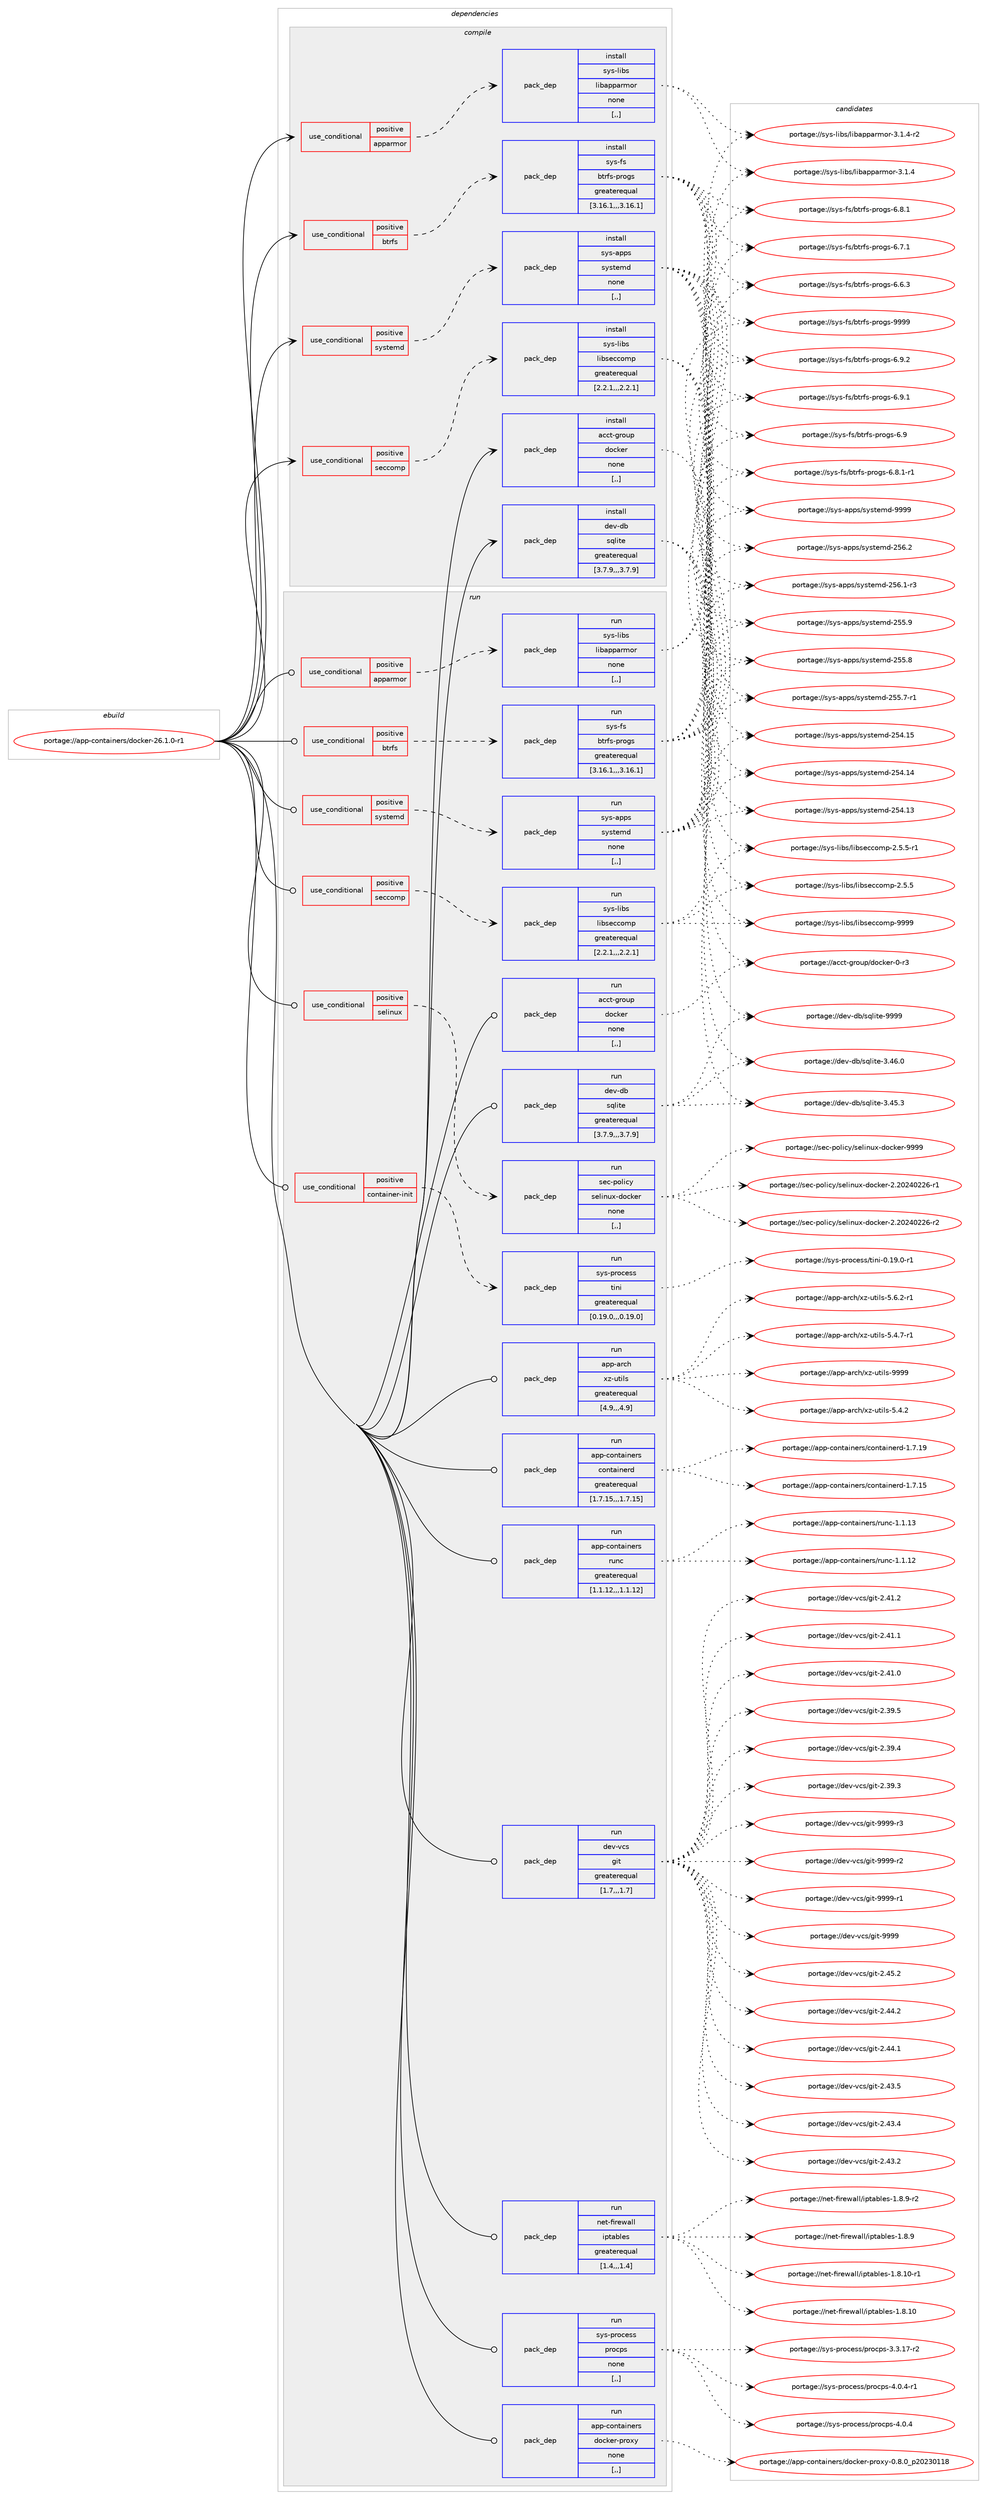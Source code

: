digraph prolog {

# *************
# Graph options
# *************

newrank=true;
concentrate=true;
compound=true;
graph [rankdir=LR,fontname=Helvetica,fontsize=10,ranksep=1.5];#, ranksep=2.5, nodesep=0.2];
edge  [arrowhead=vee];
node  [fontname=Helvetica,fontsize=10];

# **********
# The ebuild
# **********

subgraph cluster_leftcol {
color=gray;
label=<<i>ebuild</i>>;
id [label="portage://app-containers/docker-26.1.0-r1", color=red, width=4, href="../app-containers/docker-26.1.0-r1.svg"];
}

# ****************
# The dependencies
# ****************

subgraph cluster_midcol {
color=gray;
label=<<i>dependencies</i>>;
subgraph cluster_compile {
fillcolor="#eeeeee";
style=filled;
label=<<i>compile</i>>;
subgraph cond3054 {
dependency11301 [label=<<TABLE BORDER="0" CELLBORDER="1" CELLSPACING="0" CELLPADDING="4"><TR><TD ROWSPAN="3" CELLPADDING="10">use_conditional</TD></TR><TR><TD>positive</TD></TR><TR><TD>apparmor</TD></TR></TABLE>>, shape=none, color=red];
subgraph pack8187 {
dependency11302 [label=<<TABLE BORDER="0" CELLBORDER="1" CELLSPACING="0" CELLPADDING="4" WIDTH="220"><TR><TD ROWSPAN="6" CELLPADDING="30">pack_dep</TD></TR><TR><TD WIDTH="110">install</TD></TR><TR><TD>sys-libs</TD></TR><TR><TD>libapparmor</TD></TR><TR><TD>none</TD></TR><TR><TD>[,,]</TD></TR></TABLE>>, shape=none, color=blue];
}
dependency11301:e -> dependency11302:w [weight=20,style="dashed",arrowhead="vee"];
}
id:e -> dependency11301:w [weight=20,style="solid",arrowhead="vee"];
subgraph cond3055 {
dependency11303 [label=<<TABLE BORDER="0" CELLBORDER="1" CELLSPACING="0" CELLPADDING="4"><TR><TD ROWSPAN="3" CELLPADDING="10">use_conditional</TD></TR><TR><TD>positive</TD></TR><TR><TD>btrfs</TD></TR></TABLE>>, shape=none, color=red];
subgraph pack8188 {
dependency11304 [label=<<TABLE BORDER="0" CELLBORDER="1" CELLSPACING="0" CELLPADDING="4" WIDTH="220"><TR><TD ROWSPAN="6" CELLPADDING="30">pack_dep</TD></TR><TR><TD WIDTH="110">install</TD></TR><TR><TD>sys-fs</TD></TR><TR><TD>btrfs-progs</TD></TR><TR><TD>greaterequal</TD></TR><TR><TD>[3.16.1,,,3.16.1]</TD></TR></TABLE>>, shape=none, color=blue];
}
dependency11303:e -> dependency11304:w [weight=20,style="dashed",arrowhead="vee"];
}
id:e -> dependency11303:w [weight=20,style="solid",arrowhead="vee"];
subgraph cond3056 {
dependency11305 [label=<<TABLE BORDER="0" CELLBORDER="1" CELLSPACING="0" CELLPADDING="4"><TR><TD ROWSPAN="3" CELLPADDING="10">use_conditional</TD></TR><TR><TD>positive</TD></TR><TR><TD>seccomp</TD></TR></TABLE>>, shape=none, color=red];
subgraph pack8189 {
dependency11306 [label=<<TABLE BORDER="0" CELLBORDER="1" CELLSPACING="0" CELLPADDING="4" WIDTH="220"><TR><TD ROWSPAN="6" CELLPADDING="30">pack_dep</TD></TR><TR><TD WIDTH="110">install</TD></TR><TR><TD>sys-libs</TD></TR><TR><TD>libseccomp</TD></TR><TR><TD>greaterequal</TD></TR><TR><TD>[2.2.1,,,2.2.1]</TD></TR></TABLE>>, shape=none, color=blue];
}
dependency11305:e -> dependency11306:w [weight=20,style="dashed",arrowhead="vee"];
}
id:e -> dependency11305:w [weight=20,style="solid",arrowhead="vee"];
subgraph cond3057 {
dependency11307 [label=<<TABLE BORDER="0" CELLBORDER="1" CELLSPACING="0" CELLPADDING="4"><TR><TD ROWSPAN="3" CELLPADDING="10">use_conditional</TD></TR><TR><TD>positive</TD></TR><TR><TD>systemd</TD></TR></TABLE>>, shape=none, color=red];
subgraph pack8190 {
dependency11308 [label=<<TABLE BORDER="0" CELLBORDER="1" CELLSPACING="0" CELLPADDING="4" WIDTH="220"><TR><TD ROWSPAN="6" CELLPADDING="30">pack_dep</TD></TR><TR><TD WIDTH="110">install</TD></TR><TR><TD>sys-apps</TD></TR><TR><TD>systemd</TD></TR><TR><TD>none</TD></TR><TR><TD>[,,]</TD></TR></TABLE>>, shape=none, color=blue];
}
dependency11307:e -> dependency11308:w [weight=20,style="dashed",arrowhead="vee"];
}
id:e -> dependency11307:w [weight=20,style="solid",arrowhead="vee"];
subgraph pack8191 {
dependency11309 [label=<<TABLE BORDER="0" CELLBORDER="1" CELLSPACING="0" CELLPADDING="4" WIDTH="220"><TR><TD ROWSPAN="6" CELLPADDING="30">pack_dep</TD></TR><TR><TD WIDTH="110">install</TD></TR><TR><TD>acct-group</TD></TR><TR><TD>docker</TD></TR><TR><TD>none</TD></TR><TR><TD>[,,]</TD></TR></TABLE>>, shape=none, color=blue];
}
id:e -> dependency11309:w [weight=20,style="solid",arrowhead="vee"];
subgraph pack8192 {
dependency11310 [label=<<TABLE BORDER="0" CELLBORDER="1" CELLSPACING="0" CELLPADDING="4" WIDTH="220"><TR><TD ROWSPAN="6" CELLPADDING="30">pack_dep</TD></TR><TR><TD WIDTH="110">install</TD></TR><TR><TD>dev-db</TD></TR><TR><TD>sqlite</TD></TR><TR><TD>greaterequal</TD></TR><TR><TD>[3.7.9,,,3.7.9]</TD></TR></TABLE>>, shape=none, color=blue];
}
id:e -> dependency11310:w [weight=20,style="solid",arrowhead="vee"];
}
subgraph cluster_compileandrun {
fillcolor="#eeeeee";
style=filled;
label=<<i>compile and run</i>>;
}
subgraph cluster_run {
fillcolor="#eeeeee";
style=filled;
label=<<i>run</i>>;
subgraph cond3058 {
dependency11311 [label=<<TABLE BORDER="0" CELLBORDER="1" CELLSPACING="0" CELLPADDING="4"><TR><TD ROWSPAN="3" CELLPADDING="10">use_conditional</TD></TR><TR><TD>positive</TD></TR><TR><TD>apparmor</TD></TR></TABLE>>, shape=none, color=red];
subgraph pack8193 {
dependency11312 [label=<<TABLE BORDER="0" CELLBORDER="1" CELLSPACING="0" CELLPADDING="4" WIDTH="220"><TR><TD ROWSPAN="6" CELLPADDING="30">pack_dep</TD></TR><TR><TD WIDTH="110">run</TD></TR><TR><TD>sys-libs</TD></TR><TR><TD>libapparmor</TD></TR><TR><TD>none</TD></TR><TR><TD>[,,]</TD></TR></TABLE>>, shape=none, color=blue];
}
dependency11311:e -> dependency11312:w [weight=20,style="dashed",arrowhead="vee"];
}
id:e -> dependency11311:w [weight=20,style="solid",arrowhead="odot"];
subgraph cond3059 {
dependency11313 [label=<<TABLE BORDER="0" CELLBORDER="1" CELLSPACING="0" CELLPADDING="4"><TR><TD ROWSPAN="3" CELLPADDING="10">use_conditional</TD></TR><TR><TD>positive</TD></TR><TR><TD>btrfs</TD></TR></TABLE>>, shape=none, color=red];
subgraph pack8194 {
dependency11314 [label=<<TABLE BORDER="0" CELLBORDER="1" CELLSPACING="0" CELLPADDING="4" WIDTH="220"><TR><TD ROWSPAN="6" CELLPADDING="30">pack_dep</TD></TR><TR><TD WIDTH="110">run</TD></TR><TR><TD>sys-fs</TD></TR><TR><TD>btrfs-progs</TD></TR><TR><TD>greaterequal</TD></TR><TR><TD>[3.16.1,,,3.16.1]</TD></TR></TABLE>>, shape=none, color=blue];
}
dependency11313:e -> dependency11314:w [weight=20,style="dashed",arrowhead="vee"];
}
id:e -> dependency11313:w [weight=20,style="solid",arrowhead="odot"];
subgraph cond3060 {
dependency11315 [label=<<TABLE BORDER="0" CELLBORDER="1" CELLSPACING="0" CELLPADDING="4"><TR><TD ROWSPAN="3" CELLPADDING="10">use_conditional</TD></TR><TR><TD>positive</TD></TR><TR><TD>container-init</TD></TR></TABLE>>, shape=none, color=red];
subgraph pack8195 {
dependency11316 [label=<<TABLE BORDER="0" CELLBORDER="1" CELLSPACING="0" CELLPADDING="4" WIDTH="220"><TR><TD ROWSPAN="6" CELLPADDING="30">pack_dep</TD></TR><TR><TD WIDTH="110">run</TD></TR><TR><TD>sys-process</TD></TR><TR><TD>tini</TD></TR><TR><TD>greaterequal</TD></TR><TR><TD>[0.19.0,,,0.19.0]</TD></TR></TABLE>>, shape=none, color=blue];
}
dependency11315:e -> dependency11316:w [weight=20,style="dashed",arrowhead="vee"];
}
id:e -> dependency11315:w [weight=20,style="solid",arrowhead="odot"];
subgraph cond3061 {
dependency11317 [label=<<TABLE BORDER="0" CELLBORDER="1" CELLSPACING="0" CELLPADDING="4"><TR><TD ROWSPAN="3" CELLPADDING="10">use_conditional</TD></TR><TR><TD>positive</TD></TR><TR><TD>seccomp</TD></TR></TABLE>>, shape=none, color=red];
subgraph pack8196 {
dependency11318 [label=<<TABLE BORDER="0" CELLBORDER="1" CELLSPACING="0" CELLPADDING="4" WIDTH="220"><TR><TD ROWSPAN="6" CELLPADDING="30">pack_dep</TD></TR><TR><TD WIDTH="110">run</TD></TR><TR><TD>sys-libs</TD></TR><TR><TD>libseccomp</TD></TR><TR><TD>greaterequal</TD></TR><TR><TD>[2.2.1,,,2.2.1]</TD></TR></TABLE>>, shape=none, color=blue];
}
dependency11317:e -> dependency11318:w [weight=20,style="dashed",arrowhead="vee"];
}
id:e -> dependency11317:w [weight=20,style="solid",arrowhead="odot"];
subgraph cond3062 {
dependency11319 [label=<<TABLE BORDER="0" CELLBORDER="1" CELLSPACING="0" CELLPADDING="4"><TR><TD ROWSPAN="3" CELLPADDING="10">use_conditional</TD></TR><TR><TD>positive</TD></TR><TR><TD>selinux</TD></TR></TABLE>>, shape=none, color=red];
subgraph pack8197 {
dependency11320 [label=<<TABLE BORDER="0" CELLBORDER="1" CELLSPACING="0" CELLPADDING="4" WIDTH="220"><TR><TD ROWSPAN="6" CELLPADDING="30">pack_dep</TD></TR><TR><TD WIDTH="110">run</TD></TR><TR><TD>sec-policy</TD></TR><TR><TD>selinux-docker</TD></TR><TR><TD>none</TD></TR><TR><TD>[,,]</TD></TR></TABLE>>, shape=none, color=blue];
}
dependency11319:e -> dependency11320:w [weight=20,style="dashed",arrowhead="vee"];
}
id:e -> dependency11319:w [weight=20,style="solid",arrowhead="odot"];
subgraph cond3063 {
dependency11321 [label=<<TABLE BORDER="0" CELLBORDER="1" CELLSPACING="0" CELLPADDING="4"><TR><TD ROWSPAN="3" CELLPADDING="10">use_conditional</TD></TR><TR><TD>positive</TD></TR><TR><TD>systemd</TD></TR></TABLE>>, shape=none, color=red];
subgraph pack8198 {
dependency11322 [label=<<TABLE BORDER="0" CELLBORDER="1" CELLSPACING="0" CELLPADDING="4" WIDTH="220"><TR><TD ROWSPAN="6" CELLPADDING="30">pack_dep</TD></TR><TR><TD WIDTH="110">run</TD></TR><TR><TD>sys-apps</TD></TR><TR><TD>systemd</TD></TR><TR><TD>none</TD></TR><TR><TD>[,,]</TD></TR></TABLE>>, shape=none, color=blue];
}
dependency11321:e -> dependency11322:w [weight=20,style="dashed",arrowhead="vee"];
}
id:e -> dependency11321:w [weight=20,style="solid",arrowhead="odot"];
subgraph pack8199 {
dependency11323 [label=<<TABLE BORDER="0" CELLBORDER="1" CELLSPACING="0" CELLPADDING="4" WIDTH="220"><TR><TD ROWSPAN="6" CELLPADDING="30">pack_dep</TD></TR><TR><TD WIDTH="110">run</TD></TR><TR><TD>acct-group</TD></TR><TR><TD>docker</TD></TR><TR><TD>none</TD></TR><TR><TD>[,,]</TD></TR></TABLE>>, shape=none, color=blue];
}
id:e -> dependency11323:w [weight=20,style="solid",arrowhead="odot"];
subgraph pack8200 {
dependency11324 [label=<<TABLE BORDER="0" CELLBORDER="1" CELLSPACING="0" CELLPADDING="4" WIDTH="220"><TR><TD ROWSPAN="6" CELLPADDING="30">pack_dep</TD></TR><TR><TD WIDTH="110">run</TD></TR><TR><TD>app-arch</TD></TR><TR><TD>xz-utils</TD></TR><TR><TD>greaterequal</TD></TR><TR><TD>[4.9,,,4.9]</TD></TR></TABLE>>, shape=none, color=blue];
}
id:e -> dependency11324:w [weight=20,style="solid",arrowhead="odot"];
subgraph pack8201 {
dependency11325 [label=<<TABLE BORDER="0" CELLBORDER="1" CELLSPACING="0" CELLPADDING="4" WIDTH="220"><TR><TD ROWSPAN="6" CELLPADDING="30">pack_dep</TD></TR><TR><TD WIDTH="110">run</TD></TR><TR><TD>app-containers</TD></TR><TR><TD>containerd</TD></TR><TR><TD>greaterequal</TD></TR><TR><TD>[1.7.15,,,1.7.15]</TD></TR></TABLE>>, shape=none, color=blue];
}
id:e -> dependency11325:w [weight=20,style="solid",arrowhead="odot"];
subgraph pack8202 {
dependency11326 [label=<<TABLE BORDER="0" CELLBORDER="1" CELLSPACING="0" CELLPADDING="4" WIDTH="220"><TR><TD ROWSPAN="6" CELLPADDING="30">pack_dep</TD></TR><TR><TD WIDTH="110">run</TD></TR><TR><TD>app-containers</TD></TR><TR><TD>runc</TD></TR><TR><TD>greaterequal</TD></TR><TR><TD>[1.1.12,,,1.1.12]</TD></TR></TABLE>>, shape=none, color=blue];
}
id:e -> dependency11326:w [weight=20,style="solid",arrowhead="odot"];
subgraph pack8203 {
dependency11327 [label=<<TABLE BORDER="0" CELLBORDER="1" CELLSPACING="0" CELLPADDING="4" WIDTH="220"><TR><TD ROWSPAN="6" CELLPADDING="30">pack_dep</TD></TR><TR><TD WIDTH="110">run</TD></TR><TR><TD>dev-db</TD></TR><TR><TD>sqlite</TD></TR><TR><TD>greaterequal</TD></TR><TR><TD>[3.7.9,,,3.7.9]</TD></TR></TABLE>>, shape=none, color=blue];
}
id:e -> dependency11327:w [weight=20,style="solid",arrowhead="odot"];
subgraph pack8204 {
dependency11328 [label=<<TABLE BORDER="0" CELLBORDER="1" CELLSPACING="0" CELLPADDING="4" WIDTH="220"><TR><TD ROWSPAN="6" CELLPADDING="30">pack_dep</TD></TR><TR><TD WIDTH="110">run</TD></TR><TR><TD>dev-vcs</TD></TR><TR><TD>git</TD></TR><TR><TD>greaterequal</TD></TR><TR><TD>[1.7,,,1.7]</TD></TR></TABLE>>, shape=none, color=blue];
}
id:e -> dependency11328:w [weight=20,style="solid",arrowhead="odot"];
subgraph pack8205 {
dependency11329 [label=<<TABLE BORDER="0" CELLBORDER="1" CELLSPACING="0" CELLPADDING="4" WIDTH="220"><TR><TD ROWSPAN="6" CELLPADDING="30">pack_dep</TD></TR><TR><TD WIDTH="110">run</TD></TR><TR><TD>net-firewall</TD></TR><TR><TD>iptables</TD></TR><TR><TD>greaterequal</TD></TR><TR><TD>[1.4,,,1.4]</TD></TR></TABLE>>, shape=none, color=blue];
}
id:e -> dependency11329:w [weight=20,style="solid",arrowhead="odot"];
subgraph pack8206 {
dependency11330 [label=<<TABLE BORDER="0" CELLBORDER="1" CELLSPACING="0" CELLPADDING="4" WIDTH="220"><TR><TD ROWSPAN="6" CELLPADDING="30">pack_dep</TD></TR><TR><TD WIDTH="110">run</TD></TR><TR><TD>sys-process</TD></TR><TR><TD>procps</TD></TR><TR><TD>none</TD></TR><TR><TD>[,,]</TD></TR></TABLE>>, shape=none, color=blue];
}
id:e -> dependency11330:w [weight=20,style="solid",arrowhead="odot"];
subgraph pack8207 {
dependency11331 [label=<<TABLE BORDER="0" CELLBORDER="1" CELLSPACING="0" CELLPADDING="4" WIDTH="220"><TR><TD ROWSPAN="6" CELLPADDING="30">pack_dep</TD></TR><TR><TD WIDTH="110">run</TD></TR><TR><TD>app-containers</TD></TR><TR><TD>docker-proxy</TD></TR><TR><TD>none</TD></TR><TR><TD>[,,]</TD></TR></TABLE>>, shape=none, color=blue];
}
id:e -> dependency11331:w [weight=20,style="solid",arrowhead="odot"];
}
}

# **************
# The candidates
# **************

subgraph cluster_choices {
rank=same;
color=gray;
label=<<i>candidates</i>>;

subgraph choice8187 {
color=black;
nodesep=1;
choice1151211154510810598115471081059897112112971141091111144551464946524511450 [label="portage://sys-libs/libapparmor-3.1.4-r2", color=red, width=4,href="../sys-libs/libapparmor-3.1.4-r2.svg"];
choice115121115451081059811547108105989711211297114109111114455146494652 [label="portage://sys-libs/libapparmor-3.1.4", color=red, width=4,href="../sys-libs/libapparmor-3.1.4.svg"];
dependency11302:e -> choice1151211154510810598115471081059897112112971141091111144551464946524511450:w [style=dotted,weight="100"];
dependency11302:e -> choice115121115451081059811547108105989711211297114109111114455146494652:w [style=dotted,weight="100"];
}
subgraph choice8188 {
color=black;
nodesep=1;
choice115121115451021154798116114102115451121141111031154557575757 [label="portage://sys-fs/btrfs-progs-9999", color=red, width=4,href="../sys-fs/btrfs-progs-9999.svg"];
choice11512111545102115479811611410211545112114111103115455446574650 [label="portage://sys-fs/btrfs-progs-6.9.2", color=red, width=4,href="../sys-fs/btrfs-progs-6.9.2.svg"];
choice11512111545102115479811611410211545112114111103115455446574649 [label="portage://sys-fs/btrfs-progs-6.9.1", color=red, width=4,href="../sys-fs/btrfs-progs-6.9.1.svg"];
choice1151211154510211547981161141021154511211411110311545544657 [label="portage://sys-fs/btrfs-progs-6.9", color=red, width=4,href="../sys-fs/btrfs-progs-6.9.svg"];
choice115121115451021154798116114102115451121141111031154554465646494511449 [label="portage://sys-fs/btrfs-progs-6.8.1-r1", color=red, width=4,href="../sys-fs/btrfs-progs-6.8.1-r1.svg"];
choice11512111545102115479811611410211545112114111103115455446564649 [label="portage://sys-fs/btrfs-progs-6.8.1", color=red, width=4,href="../sys-fs/btrfs-progs-6.8.1.svg"];
choice11512111545102115479811611410211545112114111103115455446554649 [label="portage://sys-fs/btrfs-progs-6.7.1", color=red, width=4,href="../sys-fs/btrfs-progs-6.7.1.svg"];
choice11512111545102115479811611410211545112114111103115455446544651 [label="portage://sys-fs/btrfs-progs-6.6.3", color=red, width=4,href="../sys-fs/btrfs-progs-6.6.3.svg"];
dependency11304:e -> choice115121115451021154798116114102115451121141111031154557575757:w [style=dotted,weight="100"];
dependency11304:e -> choice11512111545102115479811611410211545112114111103115455446574650:w [style=dotted,weight="100"];
dependency11304:e -> choice11512111545102115479811611410211545112114111103115455446574649:w [style=dotted,weight="100"];
dependency11304:e -> choice1151211154510211547981161141021154511211411110311545544657:w [style=dotted,weight="100"];
dependency11304:e -> choice115121115451021154798116114102115451121141111031154554465646494511449:w [style=dotted,weight="100"];
dependency11304:e -> choice11512111545102115479811611410211545112114111103115455446564649:w [style=dotted,weight="100"];
dependency11304:e -> choice11512111545102115479811611410211545112114111103115455446554649:w [style=dotted,weight="100"];
dependency11304:e -> choice11512111545102115479811611410211545112114111103115455446544651:w [style=dotted,weight="100"];
}
subgraph choice8189 {
color=black;
nodesep=1;
choice1151211154510810598115471081059811510199991111091124557575757 [label="portage://sys-libs/libseccomp-9999", color=red, width=4,href="../sys-libs/libseccomp-9999.svg"];
choice1151211154510810598115471081059811510199991111091124550465346534511449 [label="portage://sys-libs/libseccomp-2.5.5-r1", color=red, width=4,href="../sys-libs/libseccomp-2.5.5-r1.svg"];
choice115121115451081059811547108105981151019999111109112455046534653 [label="portage://sys-libs/libseccomp-2.5.5", color=red, width=4,href="../sys-libs/libseccomp-2.5.5.svg"];
dependency11306:e -> choice1151211154510810598115471081059811510199991111091124557575757:w [style=dotted,weight="100"];
dependency11306:e -> choice1151211154510810598115471081059811510199991111091124550465346534511449:w [style=dotted,weight="100"];
dependency11306:e -> choice115121115451081059811547108105981151019999111109112455046534653:w [style=dotted,weight="100"];
}
subgraph choice8190 {
color=black;
nodesep=1;
choice1151211154597112112115471151211151161011091004557575757 [label="portage://sys-apps/systemd-9999", color=red, width=4,href="../sys-apps/systemd-9999.svg"];
choice115121115459711211211547115121115116101109100455053544650 [label="portage://sys-apps/systemd-256.2", color=red, width=4,href="../sys-apps/systemd-256.2.svg"];
choice1151211154597112112115471151211151161011091004550535446494511451 [label="portage://sys-apps/systemd-256.1-r3", color=red, width=4,href="../sys-apps/systemd-256.1-r3.svg"];
choice115121115459711211211547115121115116101109100455053534657 [label="portage://sys-apps/systemd-255.9", color=red, width=4,href="../sys-apps/systemd-255.9.svg"];
choice115121115459711211211547115121115116101109100455053534656 [label="portage://sys-apps/systemd-255.8", color=red, width=4,href="../sys-apps/systemd-255.8.svg"];
choice1151211154597112112115471151211151161011091004550535346554511449 [label="portage://sys-apps/systemd-255.7-r1", color=red, width=4,href="../sys-apps/systemd-255.7-r1.svg"];
choice11512111545971121121154711512111511610110910045505352464953 [label="portage://sys-apps/systemd-254.15", color=red, width=4,href="../sys-apps/systemd-254.15.svg"];
choice11512111545971121121154711512111511610110910045505352464952 [label="portage://sys-apps/systemd-254.14", color=red, width=4,href="../sys-apps/systemd-254.14.svg"];
choice11512111545971121121154711512111511610110910045505352464951 [label="portage://sys-apps/systemd-254.13", color=red, width=4,href="../sys-apps/systemd-254.13.svg"];
dependency11308:e -> choice1151211154597112112115471151211151161011091004557575757:w [style=dotted,weight="100"];
dependency11308:e -> choice115121115459711211211547115121115116101109100455053544650:w [style=dotted,weight="100"];
dependency11308:e -> choice1151211154597112112115471151211151161011091004550535446494511451:w [style=dotted,weight="100"];
dependency11308:e -> choice115121115459711211211547115121115116101109100455053534657:w [style=dotted,weight="100"];
dependency11308:e -> choice115121115459711211211547115121115116101109100455053534656:w [style=dotted,weight="100"];
dependency11308:e -> choice1151211154597112112115471151211151161011091004550535346554511449:w [style=dotted,weight="100"];
dependency11308:e -> choice11512111545971121121154711512111511610110910045505352464953:w [style=dotted,weight="100"];
dependency11308:e -> choice11512111545971121121154711512111511610110910045505352464952:w [style=dotted,weight="100"];
dependency11308:e -> choice11512111545971121121154711512111511610110910045505352464951:w [style=dotted,weight="100"];
}
subgraph choice8191 {
color=black;
nodesep=1;
choice97999911645103114111117112471001119910710111445484511451 [label="portage://acct-group/docker-0-r3", color=red, width=4,href="../acct-group/docker-0-r3.svg"];
dependency11309:e -> choice97999911645103114111117112471001119910710111445484511451:w [style=dotted,weight="100"];
}
subgraph choice8192 {
color=black;
nodesep=1;
choice1001011184510098471151131081051161014557575757 [label="portage://dev-db/sqlite-9999", color=red, width=4,href="../dev-db/sqlite-9999.svg"];
choice10010111845100984711511310810511610145514652544648 [label="portage://dev-db/sqlite-3.46.0", color=red, width=4,href="../dev-db/sqlite-3.46.0.svg"];
choice10010111845100984711511310810511610145514652534651 [label="portage://dev-db/sqlite-3.45.3", color=red, width=4,href="../dev-db/sqlite-3.45.3.svg"];
dependency11310:e -> choice1001011184510098471151131081051161014557575757:w [style=dotted,weight="100"];
dependency11310:e -> choice10010111845100984711511310810511610145514652544648:w [style=dotted,weight="100"];
dependency11310:e -> choice10010111845100984711511310810511610145514652534651:w [style=dotted,weight="100"];
}
subgraph choice8193 {
color=black;
nodesep=1;
choice1151211154510810598115471081059897112112971141091111144551464946524511450 [label="portage://sys-libs/libapparmor-3.1.4-r2", color=red, width=4,href="../sys-libs/libapparmor-3.1.4-r2.svg"];
choice115121115451081059811547108105989711211297114109111114455146494652 [label="portage://sys-libs/libapparmor-3.1.4", color=red, width=4,href="../sys-libs/libapparmor-3.1.4.svg"];
dependency11312:e -> choice1151211154510810598115471081059897112112971141091111144551464946524511450:w [style=dotted,weight="100"];
dependency11312:e -> choice115121115451081059811547108105989711211297114109111114455146494652:w [style=dotted,weight="100"];
}
subgraph choice8194 {
color=black;
nodesep=1;
choice115121115451021154798116114102115451121141111031154557575757 [label="portage://sys-fs/btrfs-progs-9999", color=red, width=4,href="../sys-fs/btrfs-progs-9999.svg"];
choice11512111545102115479811611410211545112114111103115455446574650 [label="portage://sys-fs/btrfs-progs-6.9.2", color=red, width=4,href="../sys-fs/btrfs-progs-6.9.2.svg"];
choice11512111545102115479811611410211545112114111103115455446574649 [label="portage://sys-fs/btrfs-progs-6.9.1", color=red, width=4,href="../sys-fs/btrfs-progs-6.9.1.svg"];
choice1151211154510211547981161141021154511211411110311545544657 [label="portage://sys-fs/btrfs-progs-6.9", color=red, width=4,href="../sys-fs/btrfs-progs-6.9.svg"];
choice115121115451021154798116114102115451121141111031154554465646494511449 [label="portage://sys-fs/btrfs-progs-6.8.1-r1", color=red, width=4,href="../sys-fs/btrfs-progs-6.8.1-r1.svg"];
choice11512111545102115479811611410211545112114111103115455446564649 [label="portage://sys-fs/btrfs-progs-6.8.1", color=red, width=4,href="../sys-fs/btrfs-progs-6.8.1.svg"];
choice11512111545102115479811611410211545112114111103115455446554649 [label="portage://sys-fs/btrfs-progs-6.7.1", color=red, width=4,href="../sys-fs/btrfs-progs-6.7.1.svg"];
choice11512111545102115479811611410211545112114111103115455446544651 [label="portage://sys-fs/btrfs-progs-6.6.3", color=red, width=4,href="../sys-fs/btrfs-progs-6.6.3.svg"];
dependency11314:e -> choice115121115451021154798116114102115451121141111031154557575757:w [style=dotted,weight="100"];
dependency11314:e -> choice11512111545102115479811611410211545112114111103115455446574650:w [style=dotted,weight="100"];
dependency11314:e -> choice11512111545102115479811611410211545112114111103115455446574649:w [style=dotted,weight="100"];
dependency11314:e -> choice1151211154510211547981161141021154511211411110311545544657:w [style=dotted,weight="100"];
dependency11314:e -> choice115121115451021154798116114102115451121141111031154554465646494511449:w [style=dotted,weight="100"];
dependency11314:e -> choice11512111545102115479811611410211545112114111103115455446564649:w [style=dotted,weight="100"];
dependency11314:e -> choice11512111545102115479811611410211545112114111103115455446554649:w [style=dotted,weight="100"];
dependency11314:e -> choice11512111545102115479811611410211545112114111103115455446544651:w [style=dotted,weight="100"];
}
subgraph choice8195 {
color=black;
nodesep=1;
choice115121115451121141119910111511547116105110105454846495746484511449 [label="portage://sys-process/tini-0.19.0-r1", color=red, width=4,href="../sys-process/tini-0.19.0-r1.svg"];
dependency11316:e -> choice115121115451121141119910111511547116105110105454846495746484511449:w [style=dotted,weight="100"];
}
subgraph choice8196 {
color=black;
nodesep=1;
choice1151211154510810598115471081059811510199991111091124557575757 [label="portage://sys-libs/libseccomp-9999", color=red, width=4,href="../sys-libs/libseccomp-9999.svg"];
choice1151211154510810598115471081059811510199991111091124550465346534511449 [label="portage://sys-libs/libseccomp-2.5.5-r1", color=red, width=4,href="../sys-libs/libseccomp-2.5.5-r1.svg"];
choice115121115451081059811547108105981151019999111109112455046534653 [label="portage://sys-libs/libseccomp-2.5.5", color=red, width=4,href="../sys-libs/libseccomp-2.5.5.svg"];
dependency11318:e -> choice1151211154510810598115471081059811510199991111091124557575757:w [style=dotted,weight="100"];
dependency11318:e -> choice1151211154510810598115471081059811510199991111091124550465346534511449:w [style=dotted,weight="100"];
dependency11318:e -> choice115121115451081059811547108105981151019999111109112455046534653:w [style=dotted,weight="100"];
}
subgraph choice8197 {
color=black;
nodesep=1;
choice1151019945112111108105991214711510110810511011712045100111991071011144557575757 [label="portage://sec-policy/selinux-docker-9999", color=red, width=4,href="../sec-policy/selinux-docker-9999.svg"];
choice11510199451121111081059912147115101108105110117120451001119910710111445504650485052485050544511450 [label="portage://sec-policy/selinux-docker-2.20240226-r2", color=red, width=4,href="../sec-policy/selinux-docker-2.20240226-r2.svg"];
choice11510199451121111081059912147115101108105110117120451001119910710111445504650485052485050544511449 [label="portage://sec-policy/selinux-docker-2.20240226-r1", color=red, width=4,href="../sec-policy/selinux-docker-2.20240226-r1.svg"];
dependency11320:e -> choice1151019945112111108105991214711510110810511011712045100111991071011144557575757:w [style=dotted,weight="100"];
dependency11320:e -> choice11510199451121111081059912147115101108105110117120451001119910710111445504650485052485050544511450:w [style=dotted,weight="100"];
dependency11320:e -> choice11510199451121111081059912147115101108105110117120451001119910710111445504650485052485050544511449:w [style=dotted,weight="100"];
}
subgraph choice8198 {
color=black;
nodesep=1;
choice1151211154597112112115471151211151161011091004557575757 [label="portage://sys-apps/systemd-9999", color=red, width=4,href="../sys-apps/systemd-9999.svg"];
choice115121115459711211211547115121115116101109100455053544650 [label="portage://sys-apps/systemd-256.2", color=red, width=4,href="../sys-apps/systemd-256.2.svg"];
choice1151211154597112112115471151211151161011091004550535446494511451 [label="portage://sys-apps/systemd-256.1-r3", color=red, width=4,href="../sys-apps/systemd-256.1-r3.svg"];
choice115121115459711211211547115121115116101109100455053534657 [label="portage://sys-apps/systemd-255.9", color=red, width=4,href="../sys-apps/systemd-255.9.svg"];
choice115121115459711211211547115121115116101109100455053534656 [label="portage://sys-apps/systemd-255.8", color=red, width=4,href="../sys-apps/systemd-255.8.svg"];
choice1151211154597112112115471151211151161011091004550535346554511449 [label="portage://sys-apps/systemd-255.7-r1", color=red, width=4,href="../sys-apps/systemd-255.7-r1.svg"];
choice11512111545971121121154711512111511610110910045505352464953 [label="portage://sys-apps/systemd-254.15", color=red, width=4,href="../sys-apps/systemd-254.15.svg"];
choice11512111545971121121154711512111511610110910045505352464952 [label="portage://sys-apps/systemd-254.14", color=red, width=4,href="../sys-apps/systemd-254.14.svg"];
choice11512111545971121121154711512111511610110910045505352464951 [label="portage://sys-apps/systemd-254.13", color=red, width=4,href="../sys-apps/systemd-254.13.svg"];
dependency11322:e -> choice1151211154597112112115471151211151161011091004557575757:w [style=dotted,weight="100"];
dependency11322:e -> choice115121115459711211211547115121115116101109100455053544650:w [style=dotted,weight="100"];
dependency11322:e -> choice1151211154597112112115471151211151161011091004550535446494511451:w [style=dotted,weight="100"];
dependency11322:e -> choice115121115459711211211547115121115116101109100455053534657:w [style=dotted,weight="100"];
dependency11322:e -> choice115121115459711211211547115121115116101109100455053534656:w [style=dotted,weight="100"];
dependency11322:e -> choice1151211154597112112115471151211151161011091004550535346554511449:w [style=dotted,weight="100"];
dependency11322:e -> choice11512111545971121121154711512111511610110910045505352464953:w [style=dotted,weight="100"];
dependency11322:e -> choice11512111545971121121154711512111511610110910045505352464952:w [style=dotted,weight="100"];
dependency11322:e -> choice11512111545971121121154711512111511610110910045505352464951:w [style=dotted,weight="100"];
}
subgraph choice8199 {
color=black;
nodesep=1;
choice97999911645103114111117112471001119910710111445484511451 [label="portage://acct-group/docker-0-r3", color=red, width=4,href="../acct-group/docker-0-r3.svg"];
dependency11323:e -> choice97999911645103114111117112471001119910710111445484511451:w [style=dotted,weight="100"];
}
subgraph choice8200 {
color=black;
nodesep=1;
choice9711211245971149910447120122451171161051081154557575757 [label="portage://app-arch/xz-utils-9999", color=red, width=4,href="../app-arch/xz-utils-9999.svg"];
choice9711211245971149910447120122451171161051081154553465446504511449 [label="portage://app-arch/xz-utils-5.6.2-r1", color=red, width=4,href="../app-arch/xz-utils-5.6.2-r1.svg"];
choice9711211245971149910447120122451171161051081154553465246554511449 [label="portage://app-arch/xz-utils-5.4.7-r1", color=red, width=4,href="../app-arch/xz-utils-5.4.7-r1.svg"];
choice971121124597114991044712012245117116105108115455346524650 [label="portage://app-arch/xz-utils-5.4.2", color=red, width=4,href="../app-arch/xz-utils-5.4.2.svg"];
dependency11324:e -> choice9711211245971149910447120122451171161051081154557575757:w [style=dotted,weight="100"];
dependency11324:e -> choice9711211245971149910447120122451171161051081154553465446504511449:w [style=dotted,weight="100"];
dependency11324:e -> choice9711211245971149910447120122451171161051081154553465246554511449:w [style=dotted,weight="100"];
dependency11324:e -> choice971121124597114991044712012245117116105108115455346524650:w [style=dotted,weight="100"];
}
subgraph choice8201 {
color=black;
nodesep=1;
choice9711211245991111101169710511010111411547991111101169710511010111410045494655464957 [label="portage://app-containers/containerd-1.7.19", color=red, width=4,href="../app-containers/containerd-1.7.19.svg"];
choice9711211245991111101169710511010111411547991111101169710511010111410045494655464953 [label="portage://app-containers/containerd-1.7.15", color=red, width=4,href="../app-containers/containerd-1.7.15.svg"];
dependency11325:e -> choice9711211245991111101169710511010111411547991111101169710511010111410045494655464957:w [style=dotted,weight="100"];
dependency11325:e -> choice9711211245991111101169710511010111411547991111101169710511010111410045494655464953:w [style=dotted,weight="100"];
}
subgraph choice8202 {
color=black;
nodesep=1;
choice97112112459911111011697105110101114115471141171109945494649464951 [label="portage://app-containers/runc-1.1.13", color=red, width=4,href="../app-containers/runc-1.1.13.svg"];
choice97112112459911111011697105110101114115471141171109945494649464950 [label="portage://app-containers/runc-1.1.12", color=red, width=4,href="../app-containers/runc-1.1.12.svg"];
dependency11326:e -> choice97112112459911111011697105110101114115471141171109945494649464951:w [style=dotted,weight="100"];
dependency11326:e -> choice97112112459911111011697105110101114115471141171109945494649464950:w [style=dotted,weight="100"];
}
subgraph choice8203 {
color=black;
nodesep=1;
choice1001011184510098471151131081051161014557575757 [label="portage://dev-db/sqlite-9999", color=red, width=4,href="../dev-db/sqlite-9999.svg"];
choice10010111845100984711511310810511610145514652544648 [label="portage://dev-db/sqlite-3.46.0", color=red, width=4,href="../dev-db/sqlite-3.46.0.svg"];
choice10010111845100984711511310810511610145514652534651 [label="portage://dev-db/sqlite-3.45.3", color=red, width=4,href="../dev-db/sqlite-3.45.3.svg"];
dependency11327:e -> choice1001011184510098471151131081051161014557575757:w [style=dotted,weight="100"];
dependency11327:e -> choice10010111845100984711511310810511610145514652544648:w [style=dotted,weight="100"];
dependency11327:e -> choice10010111845100984711511310810511610145514652534651:w [style=dotted,weight="100"];
}
subgraph choice8204 {
color=black;
nodesep=1;
choice10010111845118991154710310511645575757574511451 [label="portage://dev-vcs/git-9999-r3", color=red, width=4,href="../dev-vcs/git-9999-r3.svg"];
choice10010111845118991154710310511645575757574511450 [label="portage://dev-vcs/git-9999-r2", color=red, width=4,href="../dev-vcs/git-9999-r2.svg"];
choice10010111845118991154710310511645575757574511449 [label="portage://dev-vcs/git-9999-r1", color=red, width=4,href="../dev-vcs/git-9999-r1.svg"];
choice1001011184511899115471031051164557575757 [label="portage://dev-vcs/git-9999", color=red, width=4,href="../dev-vcs/git-9999.svg"];
choice10010111845118991154710310511645504652534650 [label="portage://dev-vcs/git-2.45.2", color=red, width=4,href="../dev-vcs/git-2.45.2.svg"];
choice10010111845118991154710310511645504652524650 [label="portage://dev-vcs/git-2.44.2", color=red, width=4,href="../dev-vcs/git-2.44.2.svg"];
choice10010111845118991154710310511645504652524649 [label="portage://dev-vcs/git-2.44.1", color=red, width=4,href="../dev-vcs/git-2.44.1.svg"];
choice10010111845118991154710310511645504652514653 [label="portage://dev-vcs/git-2.43.5", color=red, width=4,href="../dev-vcs/git-2.43.5.svg"];
choice10010111845118991154710310511645504652514652 [label="portage://dev-vcs/git-2.43.4", color=red, width=4,href="../dev-vcs/git-2.43.4.svg"];
choice10010111845118991154710310511645504652514650 [label="portage://dev-vcs/git-2.43.2", color=red, width=4,href="../dev-vcs/git-2.43.2.svg"];
choice10010111845118991154710310511645504652494650 [label="portage://dev-vcs/git-2.41.2", color=red, width=4,href="../dev-vcs/git-2.41.2.svg"];
choice10010111845118991154710310511645504652494649 [label="portage://dev-vcs/git-2.41.1", color=red, width=4,href="../dev-vcs/git-2.41.1.svg"];
choice10010111845118991154710310511645504652494648 [label="portage://dev-vcs/git-2.41.0", color=red, width=4,href="../dev-vcs/git-2.41.0.svg"];
choice10010111845118991154710310511645504651574653 [label="portage://dev-vcs/git-2.39.5", color=red, width=4,href="../dev-vcs/git-2.39.5.svg"];
choice10010111845118991154710310511645504651574652 [label="portage://dev-vcs/git-2.39.4", color=red, width=4,href="../dev-vcs/git-2.39.4.svg"];
choice10010111845118991154710310511645504651574651 [label="portage://dev-vcs/git-2.39.3", color=red, width=4,href="../dev-vcs/git-2.39.3.svg"];
dependency11328:e -> choice10010111845118991154710310511645575757574511451:w [style=dotted,weight="100"];
dependency11328:e -> choice10010111845118991154710310511645575757574511450:w [style=dotted,weight="100"];
dependency11328:e -> choice10010111845118991154710310511645575757574511449:w [style=dotted,weight="100"];
dependency11328:e -> choice1001011184511899115471031051164557575757:w [style=dotted,weight="100"];
dependency11328:e -> choice10010111845118991154710310511645504652534650:w [style=dotted,weight="100"];
dependency11328:e -> choice10010111845118991154710310511645504652524650:w [style=dotted,weight="100"];
dependency11328:e -> choice10010111845118991154710310511645504652524649:w [style=dotted,weight="100"];
dependency11328:e -> choice10010111845118991154710310511645504652514653:w [style=dotted,weight="100"];
dependency11328:e -> choice10010111845118991154710310511645504652514652:w [style=dotted,weight="100"];
dependency11328:e -> choice10010111845118991154710310511645504652514650:w [style=dotted,weight="100"];
dependency11328:e -> choice10010111845118991154710310511645504652494650:w [style=dotted,weight="100"];
dependency11328:e -> choice10010111845118991154710310511645504652494649:w [style=dotted,weight="100"];
dependency11328:e -> choice10010111845118991154710310511645504652494648:w [style=dotted,weight="100"];
dependency11328:e -> choice10010111845118991154710310511645504651574653:w [style=dotted,weight="100"];
dependency11328:e -> choice10010111845118991154710310511645504651574652:w [style=dotted,weight="100"];
dependency11328:e -> choice10010111845118991154710310511645504651574651:w [style=dotted,weight="100"];
}
subgraph choice8205 {
color=black;
nodesep=1;
choice1101011164510210511410111997108108471051121169798108101115454946564649484511449 [label="portage://net-firewall/iptables-1.8.10-r1", color=red, width=4,href="../net-firewall/iptables-1.8.10-r1.svg"];
choice110101116451021051141011199710810847105112116979810810111545494656464948 [label="portage://net-firewall/iptables-1.8.10", color=red, width=4,href="../net-firewall/iptables-1.8.10.svg"];
choice11010111645102105114101119971081084710511211697981081011154549465646574511450 [label="portage://net-firewall/iptables-1.8.9-r2", color=red, width=4,href="../net-firewall/iptables-1.8.9-r2.svg"];
choice1101011164510210511410111997108108471051121169798108101115454946564657 [label="portage://net-firewall/iptables-1.8.9", color=red, width=4,href="../net-firewall/iptables-1.8.9.svg"];
dependency11329:e -> choice1101011164510210511410111997108108471051121169798108101115454946564649484511449:w [style=dotted,weight="100"];
dependency11329:e -> choice110101116451021051141011199710810847105112116979810810111545494656464948:w [style=dotted,weight="100"];
dependency11329:e -> choice11010111645102105114101119971081084710511211697981081011154549465646574511450:w [style=dotted,weight="100"];
dependency11329:e -> choice1101011164510210511410111997108108471051121169798108101115454946564657:w [style=dotted,weight="100"];
}
subgraph choice8206 {
color=black;
nodesep=1;
choice115121115451121141119910111511547112114111991121154552464846524511449 [label="portage://sys-process/procps-4.0.4-r1", color=red, width=4,href="../sys-process/procps-4.0.4-r1.svg"];
choice11512111545112114111991011151154711211411199112115455246484652 [label="portage://sys-process/procps-4.0.4", color=red, width=4,href="../sys-process/procps-4.0.4.svg"];
choice11512111545112114111991011151154711211411199112115455146514649554511450 [label="portage://sys-process/procps-3.3.17-r2", color=red, width=4,href="../sys-process/procps-3.3.17-r2.svg"];
dependency11330:e -> choice115121115451121141119910111511547112114111991121154552464846524511449:w [style=dotted,weight="100"];
dependency11330:e -> choice11512111545112114111991011151154711211411199112115455246484652:w [style=dotted,weight="100"];
dependency11330:e -> choice11512111545112114111991011151154711211411199112115455146514649554511450:w [style=dotted,weight="100"];
}
subgraph choice8207 {
color=black;
nodesep=1;
choice97112112459911111011697105110101114115471001119910710111445112114111120121454846564648951125048505148494956 [label="portage://app-containers/docker-proxy-0.8.0_p20230118", color=red, width=4,href="../app-containers/docker-proxy-0.8.0_p20230118.svg"];
dependency11331:e -> choice97112112459911111011697105110101114115471001119910710111445112114111120121454846564648951125048505148494956:w [style=dotted,weight="100"];
}
}

}
